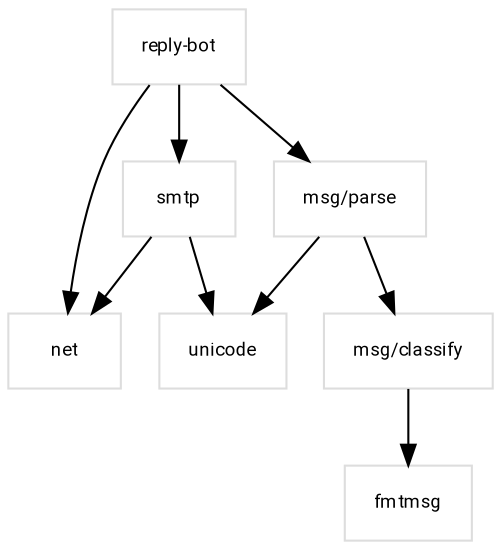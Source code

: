 digraph G {
  node [shape=record, margin="0.2,0.1", fontsize=9, color="#dddddd", fontname="-apple-system,BlinkMacSystemFont,Segoe UI,Roboto,Oxygen,Ubuntu,Cantarell,Open Sans,sans-serif"]
  "reply-bot" -> "net"
  "reply-bot" -> "msg/parse"
  "msg/parse" -> "msg/classify"
  "msg/classify" -> "fmtmsg"
  "msg/parse" -> "unicode"
  "reply-bot" -> "smtp"
  "smtp" -> "unicode"
  "smtp" -> "net"
}